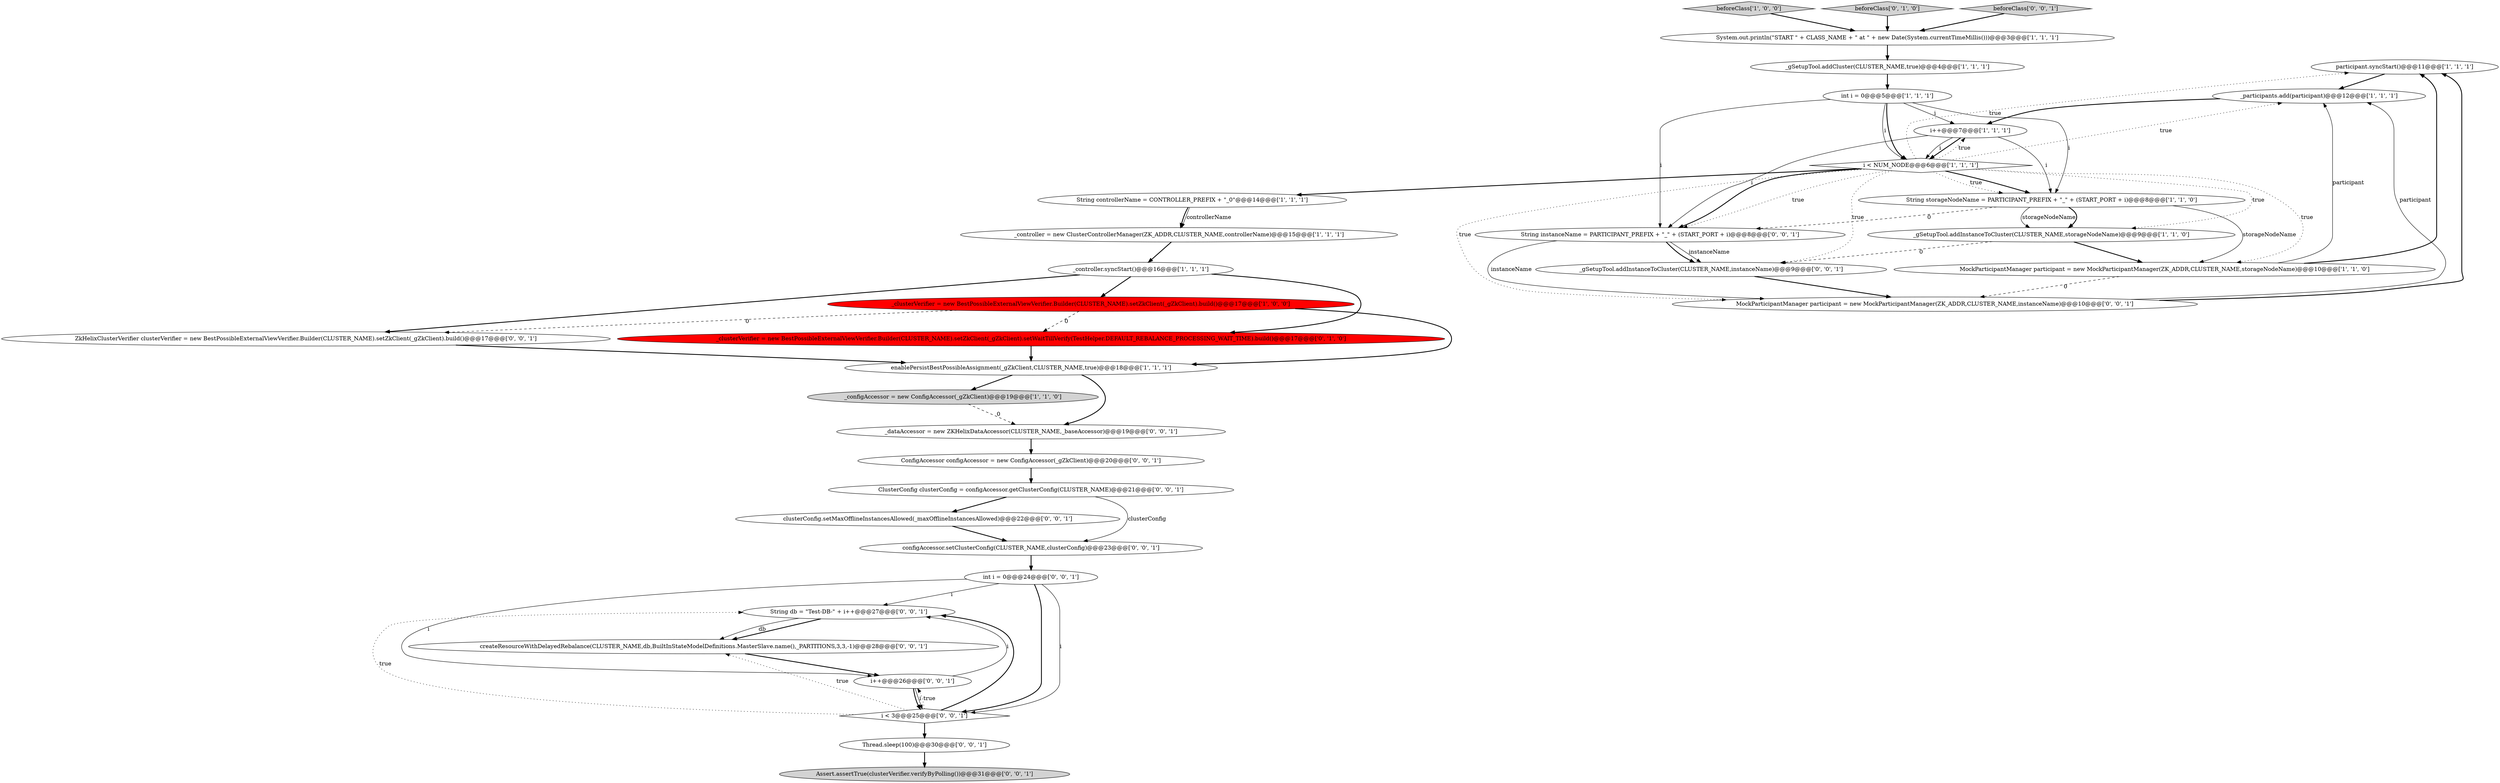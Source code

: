 digraph {
12 [style = filled, label = "participant.syncStart()@@@11@@@['1', '1', '1']", fillcolor = white, shape = ellipse image = "AAA0AAABBB1BBB"];
27 [style = filled, label = "String db = \"Test-DB-\" + i++@@@27@@@['0', '0', '1']", fillcolor = white, shape = ellipse image = "AAA0AAABBB3BBB"];
18 [style = filled, label = "_clusterVerifier = new BestPossibleExternalViewVerifier.Builder(CLUSTER_NAME).setZkClient(_gZkClient).setWaitTillVerify(TestHelper.DEFAULT_REBALANCE_PROCESSING_WAIT_TIME).build()@@@17@@@['0', '1', '0']", fillcolor = red, shape = ellipse image = "AAA1AAABBB2BBB"];
8 [style = filled, label = "_controller = new ClusterControllerManager(ZK_ADDR,CLUSTER_NAME,controllerName)@@@15@@@['1', '1', '1']", fillcolor = white, shape = ellipse image = "AAA0AAABBB1BBB"];
0 [style = filled, label = "enablePersistBestPossibleAssignment(_gZkClient,CLUSTER_NAME,true)@@@18@@@['1', '1', '1']", fillcolor = white, shape = ellipse image = "AAA0AAABBB1BBB"];
9 [style = filled, label = "_clusterVerifier = new BestPossibleExternalViewVerifier.Builder(CLUSTER_NAME).setZkClient(_gZkClient).build()@@@17@@@['1', '0', '0']", fillcolor = red, shape = ellipse image = "AAA1AAABBB1BBB"];
11 [style = filled, label = "System.out.println(\"START \" + CLASS_NAME + \" at \" + new Date(System.currentTimeMillis()))@@@3@@@['1', '1', '1']", fillcolor = white, shape = ellipse image = "AAA0AAABBB1BBB"];
10 [style = filled, label = "_configAccessor = new ConfigAccessor(_gZkClient)@@@19@@@['1', '1', '0']", fillcolor = lightgray, shape = ellipse image = "AAA0AAABBB1BBB"];
31 [style = filled, label = "Thread.sleep(100)@@@30@@@['0', '0', '1']", fillcolor = white, shape = ellipse image = "AAA0AAABBB3BBB"];
2 [style = filled, label = "_gSetupTool.addCluster(CLUSTER_NAME,true)@@@4@@@['1', '1', '1']", fillcolor = white, shape = ellipse image = "AAA0AAABBB1BBB"];
15 [style = filled, label = "MockParticipantManager participant = new MockParticipantManager(ZK_ADDR,CLUSTER_NAME,storageNodeName)@@@10@@@['1', '1', '0']", fillcolor = white, shape = ellipse image = "AAA0AAABBB1BBB"];
30 [style = filled, label = "ClusterConfig clusterConfig = configAccessor.getClusterConfig(CLUSTER_NAME)@@@21@@@['0', '0', '1']", fillcolor = white, shape = ellipse image = "AAA0AAABBB3BBB"];
1 [style = filled, label = "beforeClass['1', '0', '0']", fillcolor = lightgray, shape = diamond image = "AAA0AAABBB1BBB"];
21 [style = filled, label = "clusterConfig.setMaxOfflineInstancesAllowed(_maxOfflineInstancesAllowed)@@@22@@@['0', '0', '1']", fillcolor = white, shape = ellipse image = "AAA0AAABBB3BBB"];
35 [style = filled, label = "i < 3@@@25@@@['0', '0', '1']", fillcolor = white, shape = diamond image = "AAA0AAABBB3BBB"];
4 [style = filled, label = "_participants.add(participant)@@@12@@@['1', '1', '1']", fillcolor = white, shape = ellipse image = "AAA0AAABBB1BBB"];
25 [style = filled, label = "i++@@@26@@@['0', '0', '1']", fillcolor = white, shape = ellipse image = "AAA0AAABBB3BBB"];
34 [style = filled, label = "_dataAccessor = new ZKHelixDataAccessor(CLUSTER_NAME,_baseAccessor)@@@19@@@['0', '0', '1']", fillcolor = white, shape = ellipse image = "AAA0AAABBB3BBB"];
24 [style = filled, label = "int i = 0@@@24@@@['0', '0', '1']", fillcolor = white, shape = ellipse image = "AAA0AAABBB3BBB"];
20 [style = filled, label = "_gSetupTool.addInstanceToCluster(CLUSTER_NAME,instanceName)@@@9@@@['0', '0', '1']", fillcolor = white, shape = ellipse image = "AAA0AAABBB3BBB"];
7 [style = filled, label = "_gSetupTool.addInstanceToCluster(CLUSTER_NAME,storageNodeName)@@@9@@@['1', '1', '0']", fillcolor = white, shape = ellipse image = "AAA0AAABBB1BBB"];
32 [style = filled, label = "Assert.assertTrue(clusterVerifier.verifyByPolling())@@@31@@@['0', '0', '1']", fillcolor = lightgray, shape = ellipse image = "AAA0AAABBB3BBB"];
3 [style = filled, label = "i < NUM_NODE@@@6@@@['1', '1', '1']", fillcolor = white, shape = diamond image = "AAA0AAABBB1BBB"];
13 [style = filled, label = "String storageNodeName = PARTICIPANT_PREFIX + \"_\" + (START_PORT + i)@@@8@@@['1', '1', '0']", fillcolor = white, shape = ellipse image = "AAA0AAABBB1BBB"];
22 [style = filled, label = "MockParticipantManager participant = new MockParticipantManager(ZK_ADDR,CLUSTER_NAME,instanceName)@@@10@@@['0', '0', '1']", fillcolor = white, shape = ellipse image = "AAA0AAABBB3BBB"];
16 [style = filled, label = "_controller.syncStart()@@@16@@@['1', '1', '1']", fillcolor = white, shape = ellipse image = "AAA0AAABBB1BBB"];
23 [style = filled, label = "configAccessor.setClusterConfig(CLUSTER_NAME,clusterConfig)@@@23@@@['0', '0', '1']", fillcolor = white, shape = ellipse image = "AAA0AAABBB3BBB"];
26 [style = filled, label = "String instanceName = PARTICIPANT_PREFIX + \"_\" + (START_PORT + i)@@@8@@@['0', '0', '1']", fillcolor = white, shape = ellipse image = "AAA0AAABBB3BBB"];
17 [style = filled, label = "beforeClass['0', '1', '0']", fillcolor = lightgray, shape = diamond image = "AAA0AAABBB2BBB"];
14 [style = filled, label = "int i = 0@@@5@@@['1', '1', '1']", fillcolor = white, shape = ellipse image = "AAA0AAABBB1BBB"];
29 [style = filled, label = "ZkHelixClusterVerifier clusterVerifier = new BestPossibleExternalViewVerifier.Builder(CLUSTER_NAME).setZkClient(_gZkClient).build()@@@17@@@['0', '0', '1']", fillcolor = white, shape = ellipse image = "AAA0AAABBB3BBB"];
33 [style = filled, label = "beforeClass['0', '0', '1']", fillcolor = lightgray, shape = diamond image = "AAA0AAABBB3BBB"];
19 [style = filled, label = "ConfigAccessor configAccessor = new ConfigAccessor(_gZkClient)@@@20@@@['0', '0', '1']", fillcolor = white, shape = ellipse image = "AAA0AAABBB3BBB"];
6 [style = filled, label = "String controllerName = CONTROLLER_PREFIX + \"_0\"@@@14@@@['1', '1', '1']", fillcolor = white, shape = ellipse image = "AAA0AAABBB1BBB"];
5 [style = filled, label = "i++@@@7@@@['1', '1', '1']", fillcolor = white, shape = ellipse image = "AAA0AAABBB1BBB"];
28 [style = filled, label = "createResourceWithDelayedRebalance(CLUSTER_NAME,db,BuiltInStateModelDefinitions.MasterSlave.name(),_PARTITIONS,3,3,-1)@@@28@@@['0', '0', '1']", fillcolor = white, shape = ellipse image = "AAA0AAABBB3BBB"];
5->3 [style = bold, label=""];
14->3 [style = bold, label=""];
8->16 [style = bold, label=""];
35->31 [style = bold, label=""];
14->5 [style = solid, label="i"];
14->13 [style = solid, label="i"];
35->27 [style = bold, label=""];
13->7 [style = solid, label="storageNodeName"];
16->18 [style = bold, label=""];
3->7 [style = dotted, label="true"];
24->27 [style = solid, label="i"];
9->0 [style = bold, label=""];
34->19 [style = bold, label=""];
5->3 [style = solid, label="i"];
24->35 [style = bold, label=""];
25->35 [style = solid, label="i"];
10->34 [style = dashed, label="0"];
31->32 [style = bold, label=""];
9->18 [style = dashed, label="0"];
27->28 [style = bold, label=""];
16->29 [style = bold, label=""];
29->0 [style = bold, label=""];
3->26 [style = bold, label=""];
3->4 [style = dotted, label="true"];
3->26 [style = dotted, label="true"];
3->6 [style = bold, label=""];
27->28 [style = solid, label="db"];
7->20 [style = dashed, label="0"];
5->13 [style = solid, label="i"];
25->35 [style = bold, label=""];
14->3 [style = solid, label="i"];
15->4 [style = solid, label="participant"];
13->26 [style = dashed, label="0"];
11->2 [style = bold, label=""];
22->4 [style = solid, label="participant"];
15->22 [style = dashed, label="0"];
1->11 [style = bold, label=""];
20->22 [style = bold, label=""];
0->34 [style = bold, label=""];
35->25 [style = dotted, label="true"];
33->11 [style = bold, label=""];
0->10 [style = bold, label=""];
30->21 [style = bold, label=""];
23->24 [style = bold, label=""];
26->22 [style = solid, label="instanceName"];
3->5 [style = dotted, label="true"];
35->27 [style = dotted, label="true"];
26->20 [style = solid, label="instanceName"];
9->29 [style = dashed, label="0"];
12->4 [style = bold, label=""];
25->27 [style = solid, label="i"];
13->7 [style = bold, label=""];
22->12 [style = bold, label=""];
19->30 [style = bold, label=""];
3->12 [style = dotted, label="true"];
3->15 [style = dotted, label="true"];
2->14 [style = bold, label=""];
6->8 [style = bold, label=""];
3->22 [style = dotted, label="true"];
3->13 [style = dotted, label="true"];
3->13 [style = bold, label=""];
28->25 [style = bold, label=""];
24->35 [style = solid, label="i"];
7->15 [style = bold, label=""];
35->28 [style = dotted, label="true"];
15->12 [style = bold, label=""];
6->8 [style = solid, label="controllerName"];
21->23 [style = bold, label=""];
4->5 [style = bold, label=""];
30->23 [style = solid, label="clusterConfig"];
18->0 [style = bold, label=""];
16->9 [style = bold, label=""];
24->25 [style = solid, label="i"];
26->20 [style = bold, label=""];
14->26 [style = solid, label="i"];
3->20 [style = dotted, label="true"];
5->26 [style = solid, label="i"];
17->11 [style = bold, label=""];
13->15 [style = solid, label="storageNodeName"];
}

